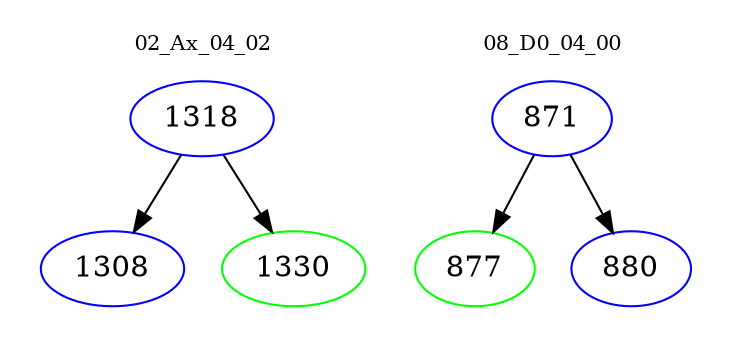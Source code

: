 digraph{
subgraph cluster_0 {
color = white
label = "02_Ax_04_02";
fontsize=10;
T0_1318 [label="1318", color="blue"]
T0_1318 -> T0_1308 [color="black"]
T0_1308 [label="1308", color="blue"]
T0_1318 -> T0_1330 [color="black"]
T0_1330 [label="1330", color="green"]
}
subgraph cluster_1 {
color = white
label = "08_D0_04_00";
fontsize=10;
T1_871 [label="871", color="blue"]
T1_871 -> T1_877 [color="black"]
T1_877 [label="877", color="green"]
T1_871 -> T1_880 [color="black"]
T1_880 [label="880", color="blue"]
}
}
